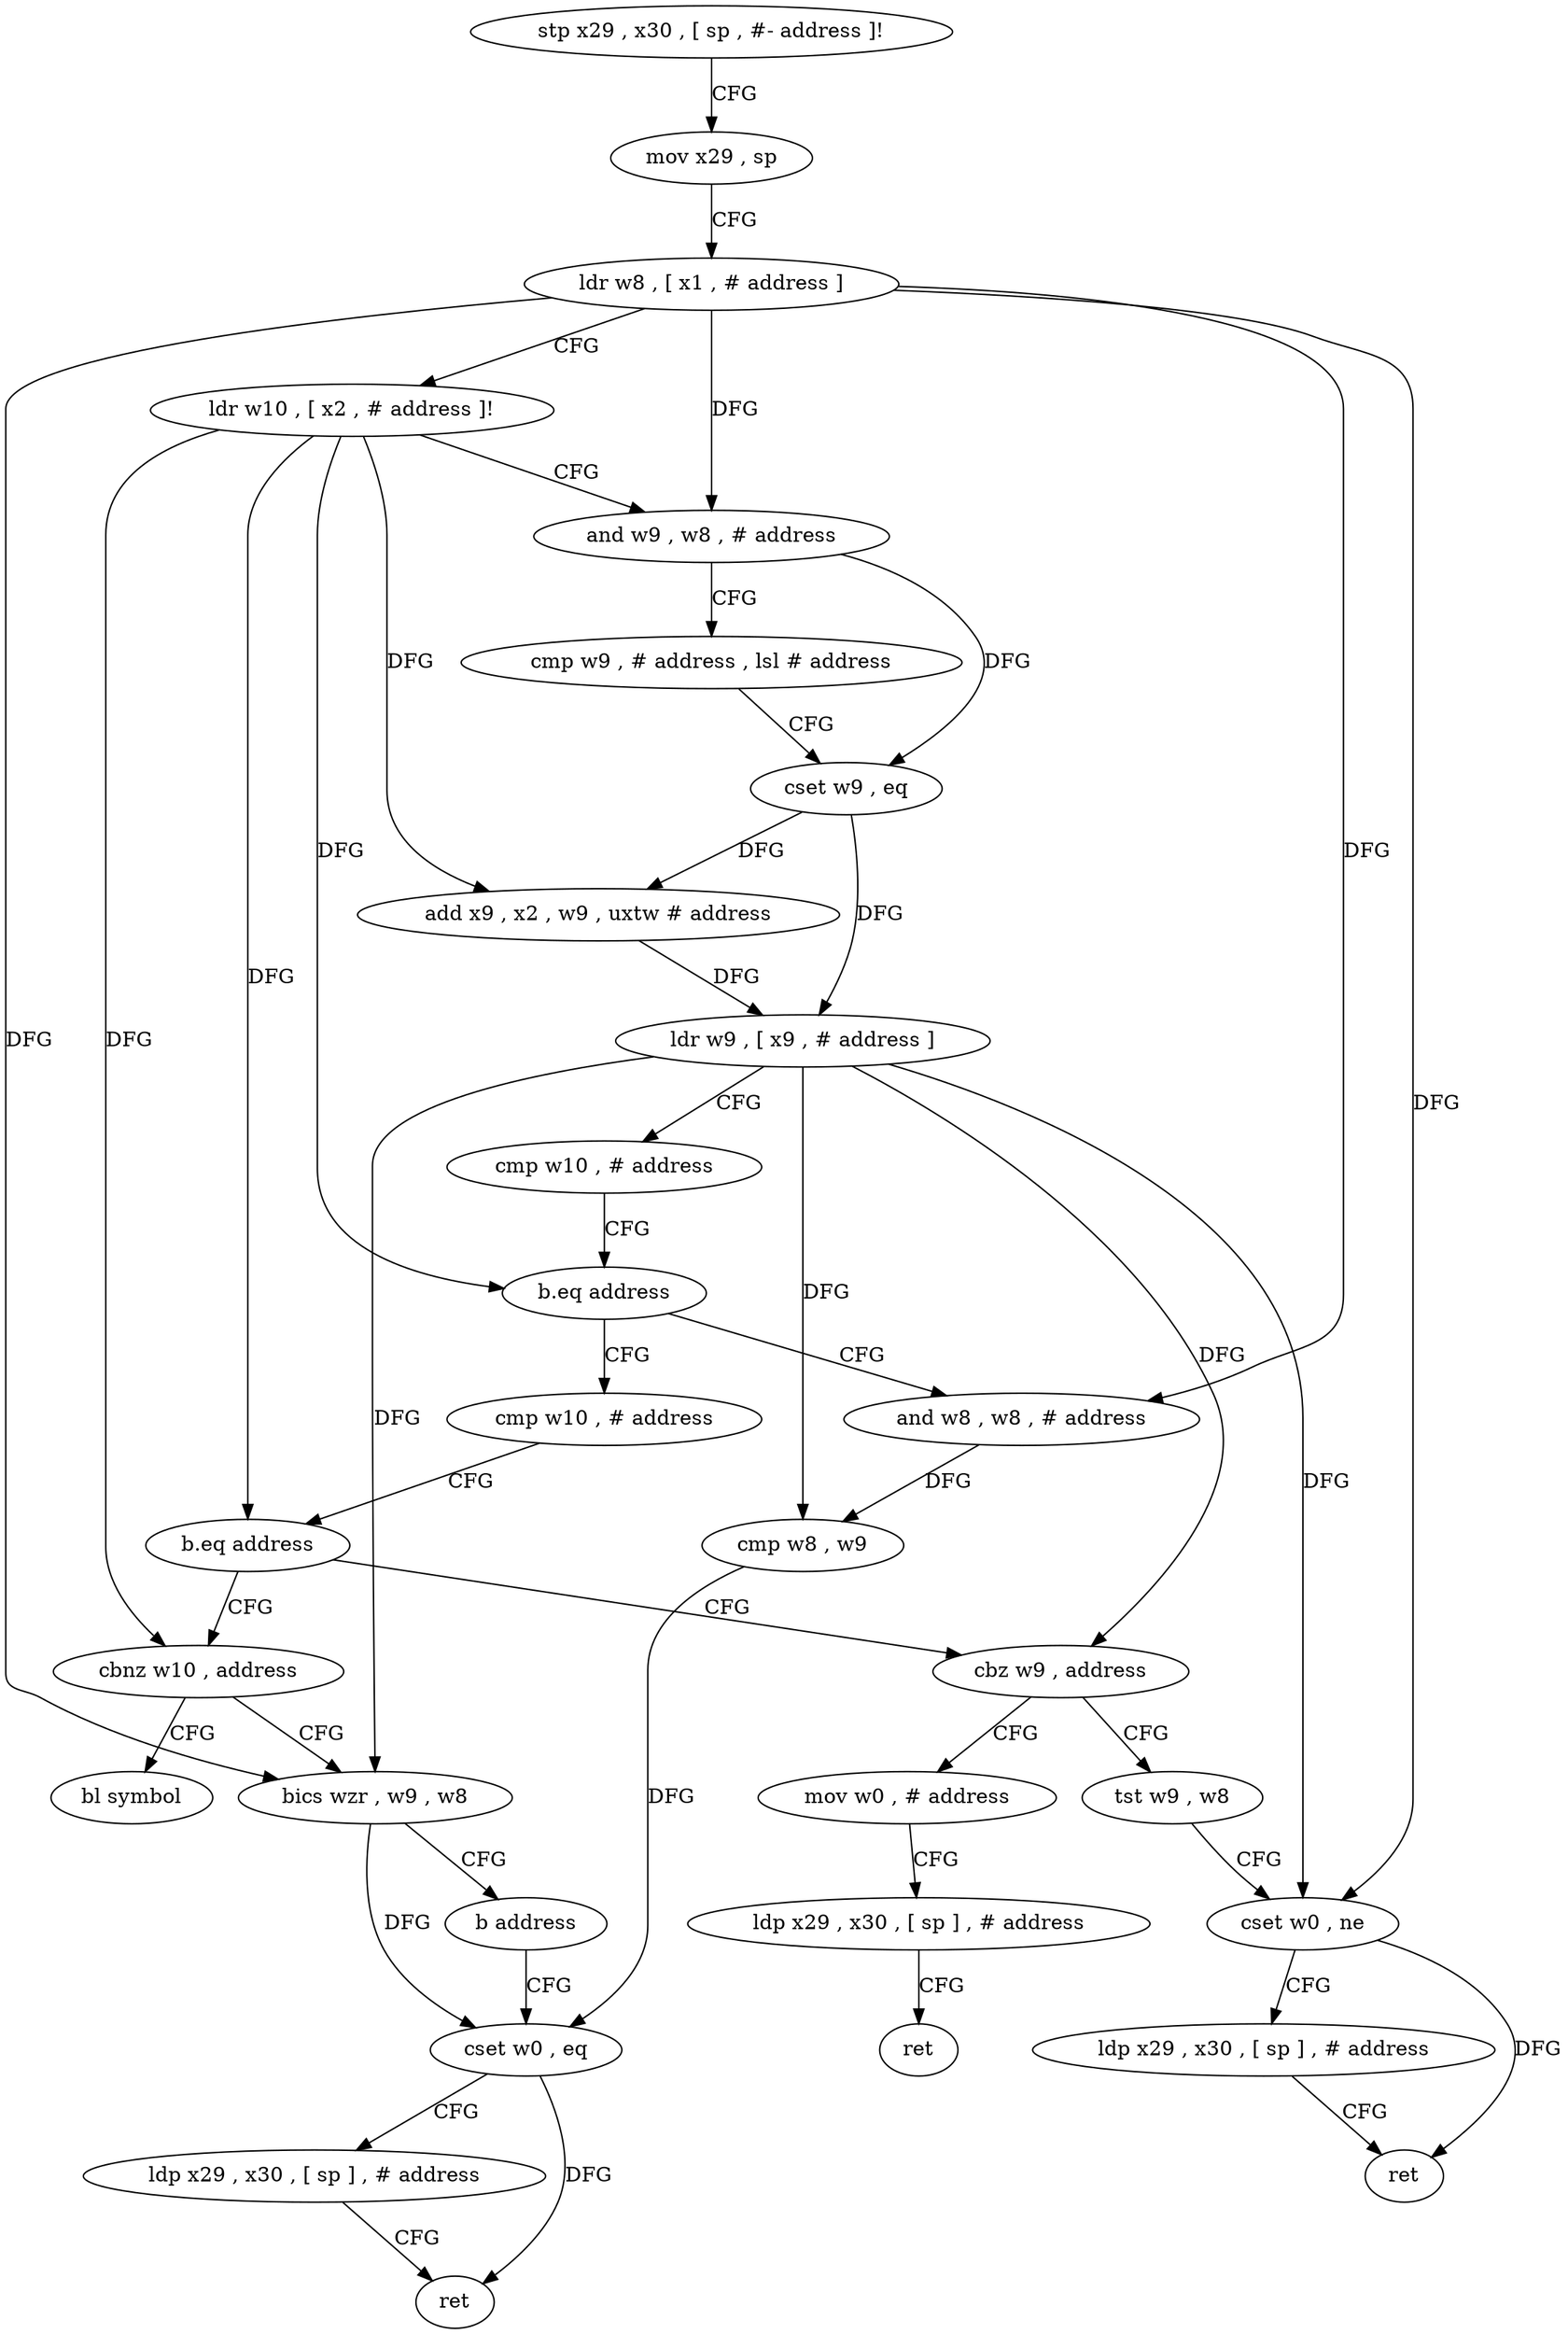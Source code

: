 digraph "func" {
"4215568" [label = "stp x29 , x30 , [ sp , #- address ]!" ]
"4215572" [label = "mov x29 , sp" ]
"4215576" [label = "ldr w8 , [ x1 , # address ]" ]
"4215580" [label = "ldr w10 , [ x2 , # address ]!" ]
"4215584" [label = "and w9 , w8 , # address" ]
"4215588" [label = "cmp w9 , # address , lsl # address" ]
"4215592" [label = "cset w9 , eq" ]
"4215596" [label = "add x9 , x2 , w9 , uxtw # address" ]
"4215600" [label = "ldr w9 , [ x9 , # address ]" ]
"4215604" [label = "cmp w10 , # address" ]
"4215608" [label = "b.eq address" ]
"4215652" [label = "and w8 , w8 , # address" ]
"4215612" [label = "cmp w10 , # address" ]
"4215656" [label = "cmp w8 , w9" ]
"4215660" [label = "cset w0 , eq" ]
"4215616" [label = "b.eq address" ]
"4215632" [label = "cbz w9 , address" ]
"4215620" [label = "cbnz w10 , address" ]
"4215672" [label = "mov w0 , # address" ]
"4215636" [label = "tst w9 , w8" ]
"4215684" [label = "bl symbol" ]
"4215624" [label = "bics wzr , w9 , w8" ]
"4215676" [label = "ldp x29 , x30 , [ sp ] , # address" ]
"4215680" [label = "ret" ]
"4215640" [label = "cset w0 , ne" ]
"4215644" [label = "ldp x29 , x30 , [ sp ] , # address" ]
"4215648" [label = "ret" ]
"4215628" [label = "b address" ]
"4215664" [label = "ldp x29 , x30 , [ sp ] , # address" ]
"4215668" [label = "ret" ]
"4215568" -> "4215572" [ label = "CFG" ]
"4215572" -> "4215576" [ label = "CFG" ]
"4215576" -> "4215580" [ label = "CFG" ]
"4215576" -> "4215584" [ label = "DFG" ]
"4215576" -> "4215652" [ label = "DFG" ]
"4215576" -> "4215640" [ label = "DFG" ]
"4215576" -> "4215624" [ label = "DFG" ]
"4215580" -> "4215584" [ label = "CFG" ]
"4215580" -> "4215596" [ label = "DFG" ]
"4215580" -> "4215608" [ label = "DFG" ]
"4215580" -> "4215616" [ label = "DFG" ]
"4215580" -> "4215620" [ label = "DFG" ]
"4215584" -> "4215588" [ label = "CFG" ]
"4215584" -> "4215592" [ label = "DFG" ]
"4215588" -> "4215592" [ label = "CFG" ]
"4215592" -> "4215596" [ label = "DFG" ]
"4215592" -> "4215600" [ label = "DFG" ]
"4215596" -> "4215600" [ label = "DFG" ]
"4215600" -> "4215604" [ label = "CFG" ]
"4215600" -> "4215656" [ label = "DFG" ]
"4215600" -> "4215632" [ label = "DFG" ]
"4215600" -> "4215640" [ label = "DFG" ]
"4215600" -> "4215624" [ label = "DFG" ]
"4215604" -> "4215608" [ label = "CFG" ]
"4215608" -> "4215652" [ label = "CFG" ]
"4215608" -> "4215612" [ label = "CFG" ]
"4215652" -> "4215656" [ label = "DFG" ]
"4215612" -> "4215616" [ label = "CFG" ]
"4215656" -> "4215660" [ label = "DFG" ]
"4215660" -> "4215664" [ label = "CFG" ]
"4215660" -> "4215668" [ label = "DFG" ]
"4215616" -> "4215632" [ label = "CFG" ]
"4215616" -> "4215620" [ label = "CFG" ]
"4215632" -> "4215672" [ label = "CFG" ]
"4215632" -> "4215636" [ label = "CFG" ]
"4215620" -> "4215684" [ label = "CFG" ]
"4215620" -> "4215624" [ label = "CFG" ]
"4215672" -> "4215676" [ label = "CFG" ]
"4215636" -> "4215640" [ label = "CFG" ]
"4215624" -> "4215628" [ label = "CFG" ]
"4215624" -> "4215660" [ label = "DFG" ]
"4215676" -> "4215680" [ label = "CFG" ]
"4215640" -> "4215644" [ label = "CFG" ]
"4215640" -> "4215648" [ label = "DFG" ]
"4215644" -> "4215648" [ label = "CFG" ]
"4215628" -> "4215660" [ label = "CFG" ]
"4215664" -> "4215668" [ label = "CFG" ]
}
